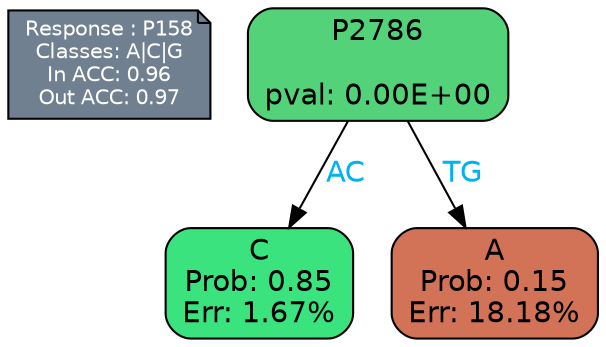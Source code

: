 digraph Tree {
node [shape=box, style="filled, rounded", color="black", fontname=helvetica] ;
graph [ranksep=equally, splines=polylines, bgcolor=transparent, dpi=600] ;
edge [fontname=helvetica] ;
LEGEND [label="Response : P158
Classes: A|C|G
In ACC: 0.96
Out ACC: 0.97
",shape=note,align=left,style=filled,fillcolor="slategray",fontcolor="white",fontsize=10];1 [label="P2786

pval: 0.00E+00", fillcolor="#53d279"] ;
2 [label="C
Prob: 0.85
Err: 1.67%", fillcolor="#3be37f"] ;
3 [label="A
Prob: 0.15
Err: 18.18%", fillcolor="#d27358"] ;
1 -> 2 [label="AC",fontcolor=deepskyblue2] ;
1 -> 3 [label="TG",fontcolor=deepskyblue2] ;
{rank = same; 2;3;}{rank = same; LEGEND;1;}}